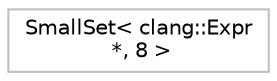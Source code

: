digraph "Graphical Class Hierarchy"
{
 // LATEX_PDF_SIZE
  bgcolor="transparent";
  edge [fontname="Helvetica",fontsize="10",labelfontname="Helvetica",labelfontsize="10"];
  node [fontname="Helvetica",fontsize="10",shape=record];
  rankdir="LR";
  Node0 [label="SmallSet\< clang::Expr\l *, 8 \>",height=0.2,width=0.4,color="grey75",tooltip=" "];
}
